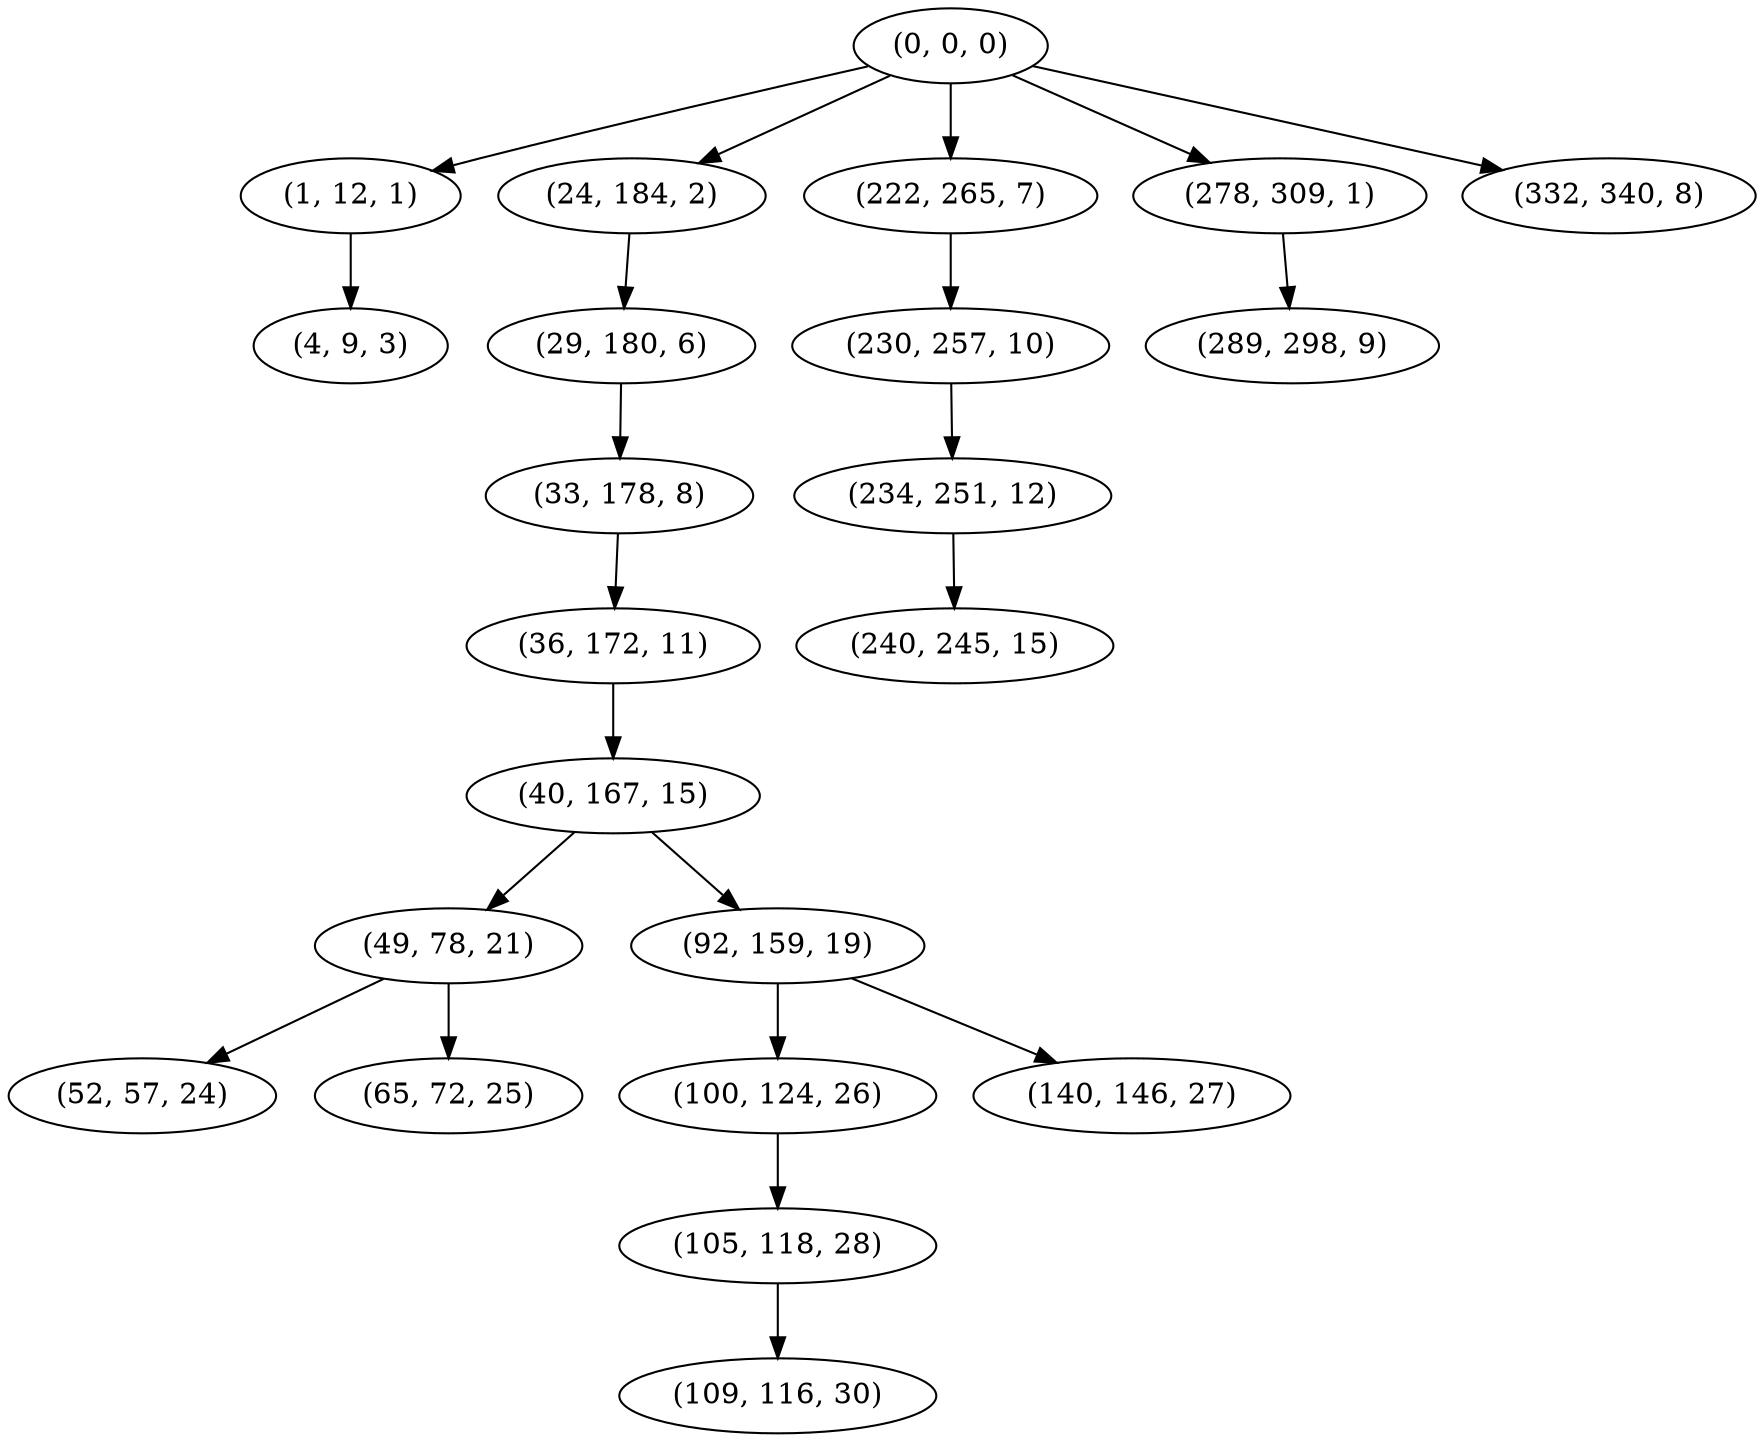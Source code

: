 digraph tree {
    "(0, 0, 0)";
    "(1, 12, 1)";
    "(4, 9, 3)";
    "(24, 184, 2)";
    "(29, 180, 6)";
    "(33, 178, 8)";
    "(36, 172, 11)";
    "(40, 167, 15)";
    "(49, 78, 21)";
    "(52, 57, 24)";
    "(65, 72, 25)";
    "(92, 159, 19)";
    "(100, 124, 26)";
    "(105, 118, 28)";
    "(109, 116, 30)";
    "(140, 146, 27)";
    "(222, 265, 7)";
    "(230, 257, 10)";
    "(234, 251, 12)";
    "(240, 245, 15)";
    "(278, 309, 1)";
    "(289, 298, 9)";
    "(332, 340, 8)";
    "(0, 0, 0)" -> "(1, 12, 1)";
    "(0, 0, 0)" -> "(24, 184, 2)";
    "(0, 0, 0)" -> "(222, 265, 7)";
    "(0, 0, 0)" -> "(278, 309, 1)";
    "(0, 0, 0)" -> "(332, 340, 8)";
    "(1, 12, 1)" -> "(4, 9, 3)";
    "(24, 184, 2)" -> "(29, 180, 6)";
    "(29, 180, 6)" -> "(33, 178, 8)";
    "(33, 178, 8)" -> "(36, 172, 11)";
    "(36, 172, 11)" -> "(40, 167, 15)";
    "(40, 167, 15)" -> "(49, 78, 21)";
    "(40, 167, 15)" -> "(92, 159, 19)";
    "(49, 78, 21)" -> "(52, 57, 24)";
    "(49, 78, 21)" -> "(65, 72, 25)";
    "(92, 159, 19)" -> "(100, 124, 26)";
    "(92, 159, 19)" -> "(140, 146, 27)";
    "(100, 124, 26)" -> "(105, 118, 28)";
    "(105, 118, 28)" -> "(109, 116, 30)";
    "(222, 265, 7)" -> "(230, 257, 10)";
    "(230, 257, 10)" -> "(234, 251, 12)";
    "(234, 251, 12)" -> "(240, 245, 15)";
    "(278, 309, 1)" -> "(289, 298, 9)";
}
